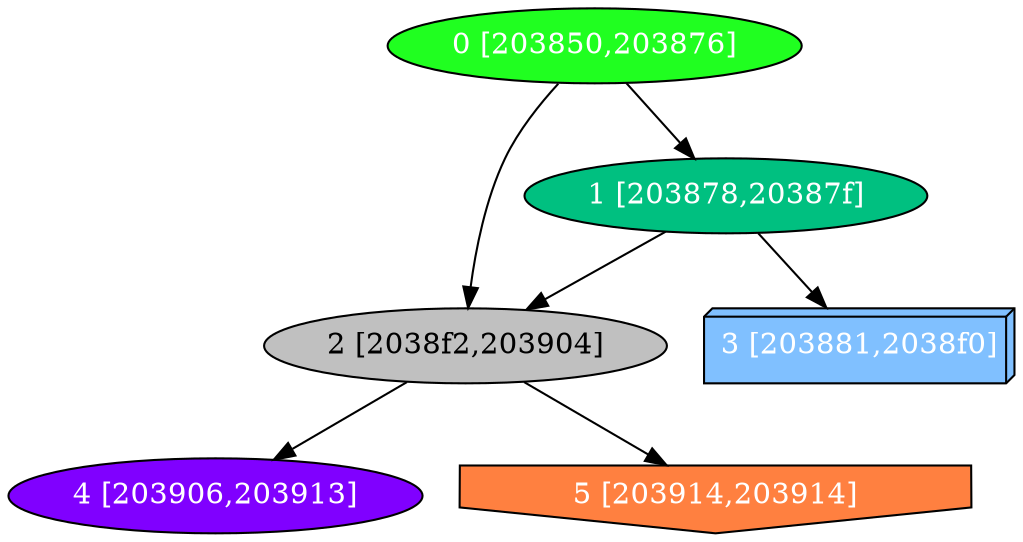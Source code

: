 diGraph libnss3{
	libnss3_0  [style=filled fillcolor="#20FF20" fontcolor="#ffffff" shape=oval label="0 [203850,203876]"]
	libnss3_1  [style=filled fillcolor="#00C080" fontcolor="#ffffff" shape=oval label="1 [203878,20387f]"]
	libnss3_2  [style=filled fillcolor="#C0C0C0" fontcolor="#000000" shape=oval label="2 [2038f2,203904]"]
	libnss3_3  [style=filled fillcolor="#80C0FF" fontcolor="#ffffff" shape=box3d label="3 [203881,2038f0]"]
	libnss3_4  [style=filled fillcolor="#8000FF" fontcolor="#ffffff" shape=oval label="4 [203906,203913]"]
	libnss3_5  [style=filled fillcolor="#FF8040" fontcolor="#ffffff" shape=invhouse label="5 [203914,203914]"]

	libnss3_0 -> libnss3_1
	libnss3_0 -> libnss3_2
	libnss3_1 -> libnss3_2
	libnss3_1 -> libnss3_3
	libnss3_2 -> libnss3_4
	libnss3_2 -> libnss3_5
}